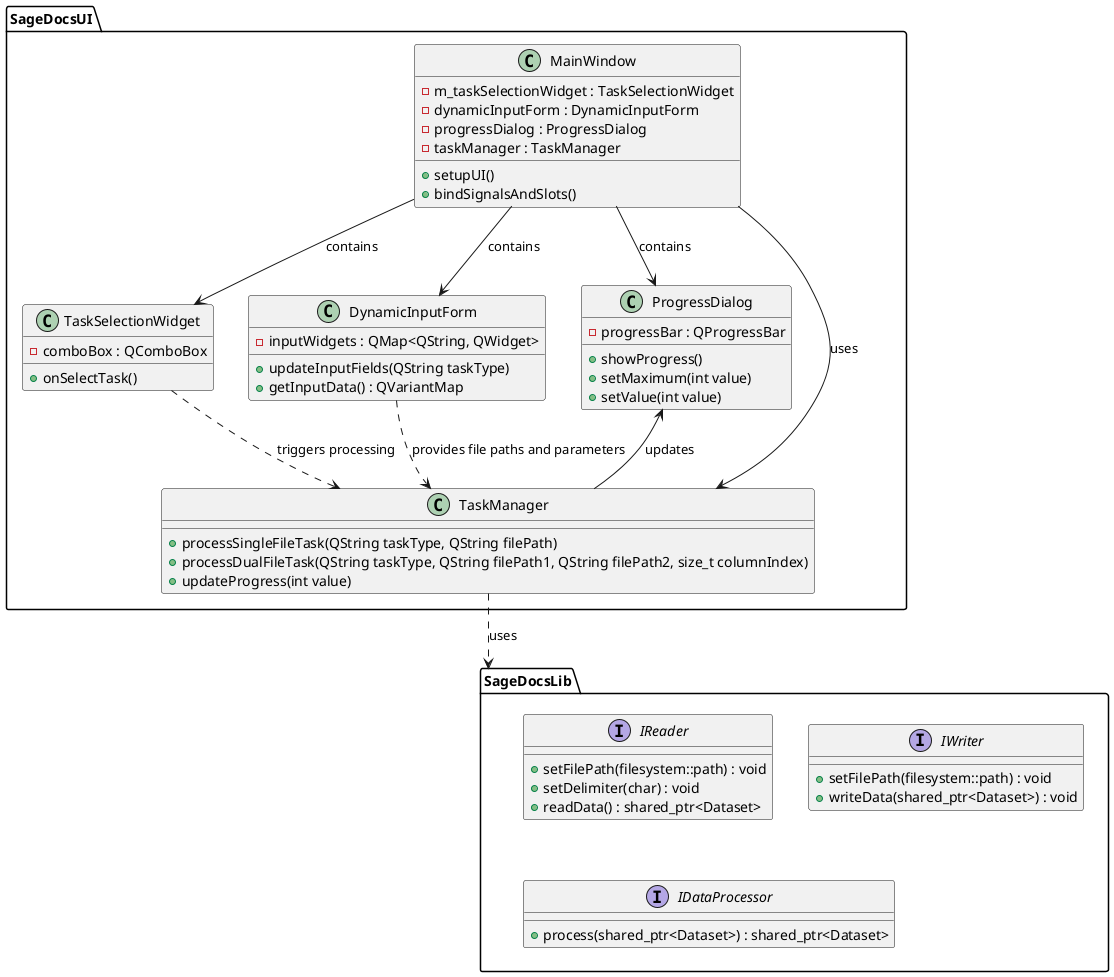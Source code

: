 @startuml

package SageDocsUI {

    class MainWindow {
        - m_taskSelectionWidget : TaskSelectionWidget
        - dynamicInputForm : DynamicInputForm
        - progressDialog : ProgressDialog
        - taskManager : TaskManager
        + setupUI()
        + bindSignalsAndSlots()
    }

    class TaskSelectionWidget {
        - comboBox : QComboBox
        + onSelectTask()
    }

    class DynamicInputForm {
        - inputWidgets : QMap<QString, QWidget>
        + updateInputFields(QString taskType)
        + getInputData() : QVariantMap
    }

    class ProgressDialog {
        - progressBar : QProgressBar
        + showProgress()
        + setMaximum(int value)
        + setValue(int value)
    }

    class TaskManager {
        + processSingleFileTask(QString taskType, QString filePath)
        + processDualFileTask(QString taskType, QString filePath1, QString filePath2, size_t columnIndex)
        + updateProgress(int value)
    }
}

package SageDocsLib {

    interface IReader {
        + setFilePath(filesystem::path) : void
        + setDelimiter(char) : void
        + readData() : shared_ptr<Dataset>
    }

    interface IWriter {
        + setFilePath(filesystem::path) : void
        + writeData(shared_ptr<Dataset>) : void
    }

    interface IDataProcessor {
        + process(shared_ptr<Dataset>) : shared_ptr<Dataset>
    }

}

MainWindow --> TaskSelectionWidget : contains
MainWindow --> DynamicInputForm : contains
MainWindow --> ProgressDialog : contains
MainWindow --> TaskManager : uses

TaskSelectionWidget ..> TaskManager : triggers processing
DynamicInputForm ..> TaskManager : provides file paths and parameters
ProgressDialog <-- TaskManager : updates

TaskManager ..> SageDocsLib : uses

@enduml
